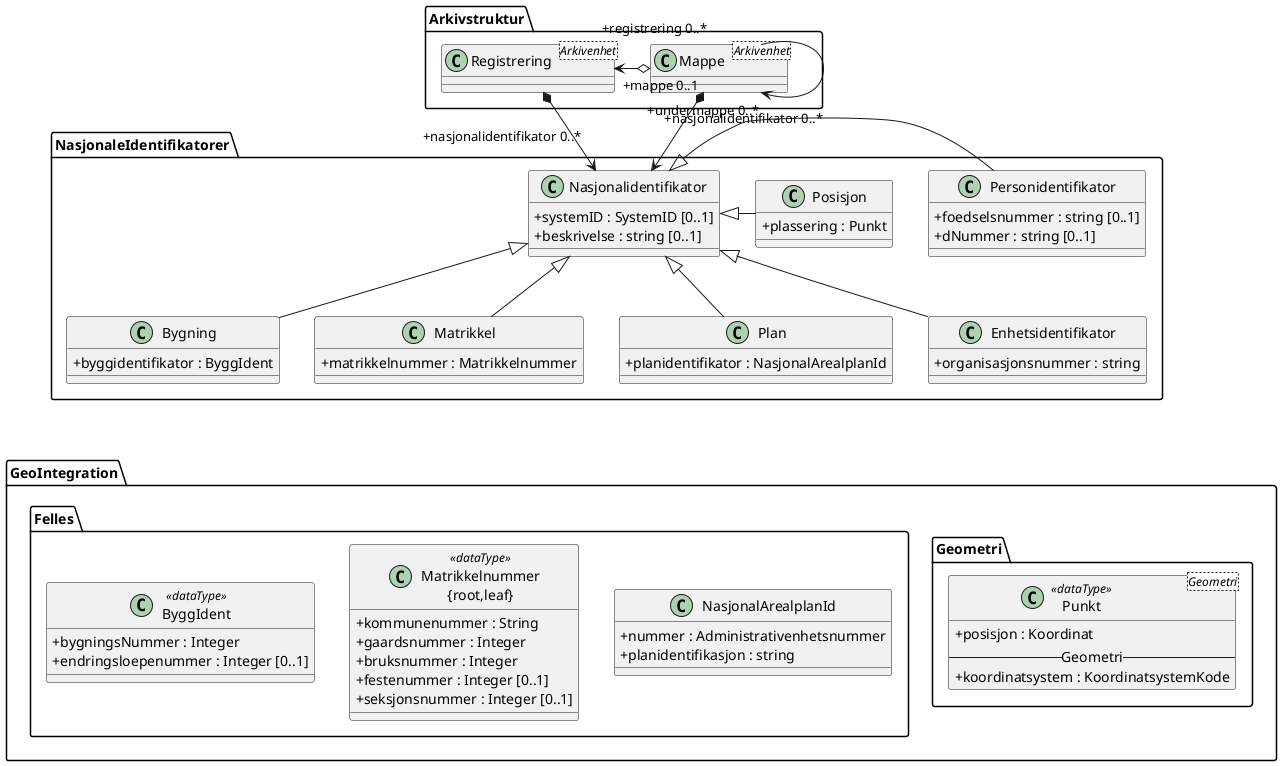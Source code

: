 @startuml
skinparam classAttributeIconSize 0

class NasjonaleIdentifikatorer.Nasjonalidentifikator {
  +systemID : SystemID [0..1]
  +beskrivelse : string [0..1]
}


class Arkivstruktur.Mappe <Arkivenhet>
class Arkivstruktur.Registrering <Arkivenhet>
class NasjonaleIdentifikatorer.Enhetsidentifikator {
  +organisasjonsnummer : string
}
class NasjonaleIdentifikatorer.Personidentifikator {
  +foedselsnummer : string [0..1]
  +dNummer : string [0..1]
}
class NasjonaleIdentifikatorer.Posisjon {
  +plassering : Punkt
}
class NasjonaleIdentifikatorer.Bygning {
  +byggidentifikator : ByggIdent
}
class NasjonaleIdentifikatorer.Matrikkel {
  +matrikkelnummer : Matrikkelnummer
}
class NasjonaleIdentifikatorer.Plan {
  +planidentifikator : NasjonalArealplanId
}

package GeoIntegration {

  package Geometri {

    class Punkt <Geometri> <<dataType>> {
      +posisjon : Koordinat
      -- Geometri --
      +koordinatsystem : KoordinatsystemKode
    }
  }

  package Felles {
    class ByggIdent <<dataType>> {
      +bygningsNummer : Integer
      +endringsloepenummer : Integer [0..1]
    }

    class NasjonalArealplanId {
      +nummer : Administrativenhetsnummer
      +planidentifikasjon : string
    }

    class "Matrikkelnummer\n{root,leaf}" as Matrikkelnummer <<dataType>> {
      +kommunenummer : String
      +gaardsnummer : Integer
      +bruksnummer : Integer
      +festenummer : Integer [0..1]
     +seksjonsnummer : Integer [0..1]
    }
  }
}
Arkivstruktur.Mappe --> "+undermappe 0..*" Arkivstruktur.Mappe
Arkivstruktur.Registrering "+registrering 0..*" <-o "+mappe 0..1" Arkivstruktur.Mappe
Arkivstruktur.Mappe *--> "+nasjonalidentifikator 0..*\n\n" NasjonaleIdentifikatorer.Nasjonalidentifikator
Arkivstruktur.Registrering *--> "+nasjonalidentifikator 0..*\n" NasjonaleIdentifikatorer.Nasjonalidentifikator
NasjonaleIdentifikatorer.Posisjon -|> NasjonaleIdentifikatorer.Nasjonalidentifikator
NasjonaleIdentifikatorer.Nasjonalidentifikator <|- NasjonaleIdentifikatorer.Personidentifikator
NasjonaleIdentifikatorer.Nasjonalidentifikator <|-- NasjonaleIdentifikatorer.Enhetsidentifikator
NasjonaleIdentifikatorer.Nasjonalidentifikator <|-- NasjonaleIdentifikatorer.Bygning
NasjonaleIdentifikatorer.Nasjonalidentifikator <|-- NasjonaleIdentifikatorer.Matrikkel
NasjonaleIdentifikatorer.Nasjonalidentifikator <|-- NasjonaleIdentifikatorer.Plan

NasjonaleIdentifikatorer.Plan <-[hidden]-- NasjonalArealplanId
NasjonaleIdentifikatorer.Posisjon <-[hidden]-- Punkt
NasjonaleIdentifikatorer.Bygning <-[hidden]-- ByggIdent
NasjonaleIdentifikatorer.Matrikkel <-[hidden]-- Matrikkelnummer
@enduml
